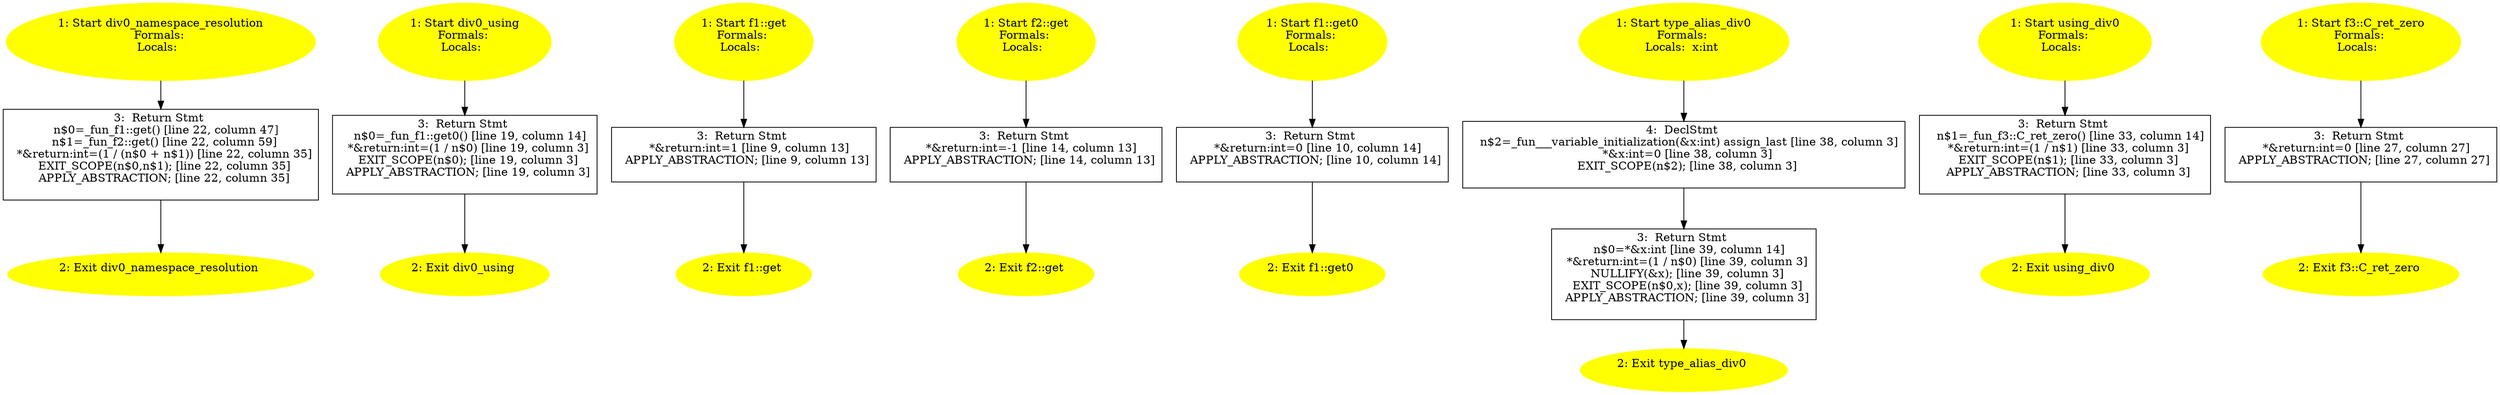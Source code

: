 /* @generated */
digraph cfg {
"div0_namespace_resolution#14165120127941064123.2433829c6d52c7e69a43e89e30e4c7fc_1" [label="1: Start div0_namespace_resolution\nFormals: \nLocals:  \n  " color=yellow style=filled]
	

	 "div0_namespace_resolution#14165120127941064123.2433829c6d52c7e69a43e89e30e4c7fc_1" -> "div0_namespace_resolution#14165120127941064123.2433829c6d52c7e69a43e89e30e4c7fc_3" ;
"div0_namespace_resolution#14165120127941064123.2433829c6d52c7e69a43e89e30e4c7fc_2" [label="2: Exit div0_namespace_resolution \n  " color=yellow style=filled]
	

"div0_namespace_resolution#14165120127941064123.2433829c6d52c7e69a43e89e30e4c7fc_3" [label="3:  Return Stmt \n   n$0=_fun_f1::get() [line 22, column 47]\n  n$1=_fun_f2::get() [line 22, column 59]\n  *&return:int=(1 / (n$0 + n$1)) [line 22, column 35]\n  EXIT_SCOPE(n$0,n$1); [line 22, column 35]\n  APPLY_ABSTRACTION; [line 22, column 35]\n " shape="box"]
	

	 "div0_namespace_resolution#14165120127941064123.2433829c6d52c7e69a43e89e30e4c7fc_3" -> "div0_namespace_resolution#14165120127941064123.2433829c6d52c7e69a43e89e30e4c7fc_2" ;
"div0_using#4232634229583313075.9331f51b08b546cc4cf3f4b4f22e46ff_1" [label="1: Start div0_using\nFormals: \nLocals:  \n  " color=yellow style=filled]
	

	 "div0_using#4232634229583313075.9331f51b08b546cc4cf3f4b4f22e46ff_1" -> "div0_using#4232634229583313075.9331f51b08b546cc4cf3f4b4f22e46ff_3" ;
"div0_using#4232634229583313075.9331f51b08b546cc4cf3f4b4f22e46ff_2" [label="2: Exit div0_using \n  " color=yellow style=filled]
	

"div0_using#4232634229583313075.9331f51b08b546cc4cf3f4b4f22e46ff_3" [label="3:  Return Stmt \n   n$0=_fun_f1::get0() [line 19, column 14]\n  *&return:int=(1 / n$0) [line 19, column 3]\n  EXIT_SCOPE(n$0); [line 19, column 3]\n  APPLY_ABSTRACTION; [line 19, column 3]\n " shape="box"]
	

	 "div0_using#4232634229583313075.9331f51b08b546cc4cf3f4b4f22e46ff_3" -> "div0_using#4232634229583313075.9331f51b08b546cc4cf3f4b4f22e46ff_2" ;
"get#f1#11182918362941702717.40a87222281cbcdb639beb16ed92bf79_1" [label="1: Start f1::get\nFormals: \nLocals:  \n  " color=yellow style=filled]
	

	 "get#f1#11182918362941702717.40a87222281cbcdb639beb16ed92bf79_1" -> "get#f1#11182918362941702717.40a87222281cbcdb639beb16ed92bf79_3" ;
"get#f1#11182918362941702717.40a87222281cbcdb639beb16ed92bf79_2" [label="2: Exit f1::get \n  " color=yellow style=filled]
	

"get#f1#11182918362941702717.40a87222281cbcdb639beb16ed92bf79_3" [label="3:  Return Stmt \n   *&return:int=1 [line 9, column 13]\n  APPLY_ABSTRACTION; [line 9, column 13]\n " shape="box"]
	

	 "get#f1#11182918362941702717.40a87222281cbcdb639beb16ed92bf79_3" -> "get#f1#11182918362941702717.40a87222281cbcdb639beb16ed92bf79_2" ;
"get#f2#4584566886545893232.5a8ac538c5463a04db693a70ff1f379b_1" [label="1: Start f2::get\nFormals: \nLocals:  \n  " color=yellow style=filled]
	

	 "get#f2#4584566886545893232.5a8ac538c5463a04db693a70ff1f379b_1" -> "get#f2#4584566886545893232.5a8ac538c5463a04db693a70ff1f379b_3" ;
"get#f2#4584566886545893232.5a8ac538c5463a04db693a70ff1f379b_2" [label="2: Exit f2::get \n  " color=yellow style=filled]
	

"get#f2#4584566886545893232.5a8ac538c5463a04db693a70ff1f379b_3" [label="3:  Return Stmt \n   *&return:int=-1 [line 14, column 13]\n  APPLY_ABSTRACTION; [line 14, column 13]\n " shape="box"]
	

	 "get#f2#4584566886545893232.5a8ac538c5463a04db693a70ff1f379b_3" -> "get#f2#4584566886545893232.5a8ac538c5463a04db693a70ff1f379b_2" ;
"get0#f1#8249585443771353912.5f8dd295c37fb33ddae3c72efc338f89_1" [label="1: Start f1::get0\nFormals: \nLocals:  \n  " color=yellow style=filled]
	

	 "get0#f1#8249585443771353912.5f8dd295c37fb33ddae3c72efc338f89_1" -> "get0#f1#8249585443771353912.5f8dd295c37fb33ddae3c72efc338f89_3" ;
"get0#f1#8249585443771353912.5f8dd295c37fb33ddae3c72efc338f89_2" [label="2: Exit f1::get0 \n  " color=yellow style=filled]
	

"get0#f1#8249585443771353912.5f8dd295c37fb33ddae3c72efc338f89_3" [label="3:  Return Stmt \n   *&return:int=0 [line 10, column 14]\n  APPLY_ABSTRACTION; [line 10, column 14]\n " shape="box"]
	

	 "get0#f1#8249585443771353912.5f8dd295c37fb33ddae3c72efc338f89_3" -> "get0#f1#8249585443771353912.5f8dd295c37fb33ddae3c72efc338f89_2" ;
"type_alias_div0#11064282270104671255.675c026241b82e6430f7456d997b57b4_1" [label="1: Start type_alias_div0\nFormals: \nLocals:  x:int \n  " color=yellow style=filled]
	

	 "type_alias_div0#11064282270104671255.675c026241b82e6430f7456d997b57b4_1" -> "type_alias_div0#11064282270104671255.675c026241b82e6430f7456d997b57b4_4" ;
"type_alias_div0#11064282270104671255.675c026241b82e6430f7456d997b57b4_2" [label="2: Exit type_alias_div0 \n  " color=yellow style=filled]
	

"type_alias_div0#11064282270104671255.675c026241b82e6430f7456d997b57b4_3" [label="3:  Return Stmt \n   n$0=*&x:int [line 39, column 14]\n  *&return:int=(1 / n$0) [line 39, column 3]\n  NULLIFY(&x); [line 39, column 3]\n  EXIT_SCOPE(n$0,x); [line 39, column 3]\n  APPLY_ABSTRACTION; [line 39, column 3]\n " shape="box"]
	

	 "type_alias_div0#11064282270104671255.675c026241b82e6430f7456d997b57b4_3" -> "type_alias_div0#11064282270104671255.675c026241b82e6430f7456d997b57b4_2" ;
"type_alias_div0#11064282270104671255.675c026241b82e6430f7456d997b57b4_4" [label="4:  DeclStmt \n   n$2=_fun___variable_initialization(&x:int) assign_last [line 38, column 3]\n  *&x:int=0 [line 38, column 3]\n  EXIT_SCOPE(n$2); [line 38, column 3]\n " shape="box"]
	

	 "type_alias_div0#11064282270104671255.675c026241b82e6430f7456d997b57b4_4" -> "type_alias_div0#11064282270104671255.675c026241b82e6430f7456d997b57b4_3" ;
"using_div0#15267107907897398237.0f32134dc9668df527885e12e16348fe_1" [label="1: Start using_div0\nFormals: \nLocals:  \n  " color=yellow style=filled]
	

	 "using_div0#15267107907897398237.0f32134dc9668df527885e12e16348fe_1" -> "using_div0#15267107907897398237.0f32134dc9668df527885e12e16348fe_3" ;
"using_div0#15267107907897398237.0f32134dc9668df527885e12e16348fe_2" [label="2: Exit using_div0 \n  " color=yellow style=filled]
	

"using_div0#15267107907897398237.0f32134dc9668df527885e12e16348fe_3" [label="3:  Return Stmt \n   n$1=_fun_f3::C_ret_zero() [line 33, column 14]\n  *&return:int=(1 / n$1) [line 33, column 3]\n  EXIT_SCOPE(n$1); [line 33, column 3]\n  APPLY_ABSTRACTION; [line 33, column 3]\n " shape="box"]
	

	 "using_div0#15267107907897398237.0f32134dc9668df527885e12e16348fe_3" -> "using_div0#15267107907897398237.0f32134dc9668df527885e12e16348fe_2" ;
"ret_zero#C#f3#(14815103288805165028).4dbfdc84a3e84f15300709ed03f3f5c1_1" [label="1: Start f3::C_ret_zero\nFormals: \nLocals:  \n  " color=yellow style=filled]
	

	 "ret_zero#C#f3#(14815103288805165028).4dbfdc84a3e84f15300709ed03f3f5c1_1" -> "ret_zero#C#f3#(14815103288805165028).4dbfdc84a3e84f15300709ed03f3f5c1_3" ;
"ret_zero#C#f3#(14815103288805165028).4dbfdc84a3e84f15300709ed03f3f5c1_2" [label="2: Exit f3::C_ret_zero \n  " color=yellow style=filled]
	

"ret_zero#C#f3#(14815103288805165028).4dbfdc84a3e84f15300709ed03f3f5c1_3" [label="3:  Return Stmt \n   *&return:int=0 [line 27, column 27]\n  APPLY_ABSTRACTION; [line 27, column 27]\n " shape="box"]
	

	 "ret_zero#C#f3#(14815103288805165028).4dbfdc84a3e84f15300709ed03f3f5c1_3" -> "ret_zero#C#f3#(14815103288805165028).4dbfdc84a3e84f15300709ed03f3f5c1_2" ;
}
